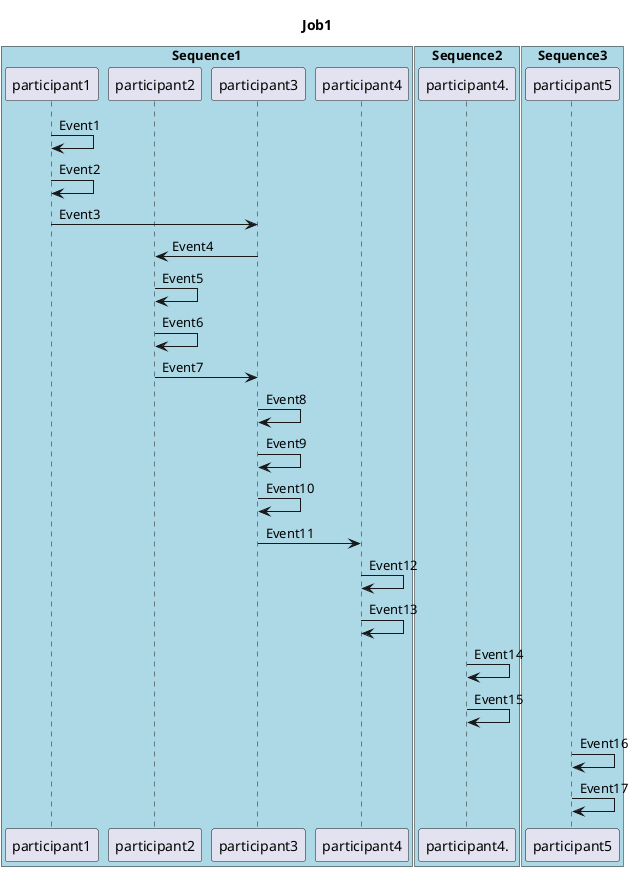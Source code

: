 @startuml
title Job1

box "Sequence1" #LightBlue
participant participant1
participant participant2
participant participant3
participant participant4
participant1 -> participant1: Event1
participant1 -> participant1: Event2
participant1 -> participant3: Event3
participant3 -> participant2: Event4
participant2 -> participant2: Event5
participant2 -> participant2: Event6
participant2 -> participant3: Event7
participant3 -> participant3: Event8
participant3 -> participant3: Event9
participant3 -> participant3: Event10
participant3 -> participant4: Event11
participant4 -> participant4: Event12
participant4 -> participant4: Event13
end box

box "Sequence2" #LightBlue
participant participant4.
participant4. -> participant4.: Event14
participant4. -> participant4.: Event15
end box

box "Sequence3" #LightBlue
participant participant5
participant5 -> participant5: Event16
participant5 -> participant5: Event17
end box

@enduml

